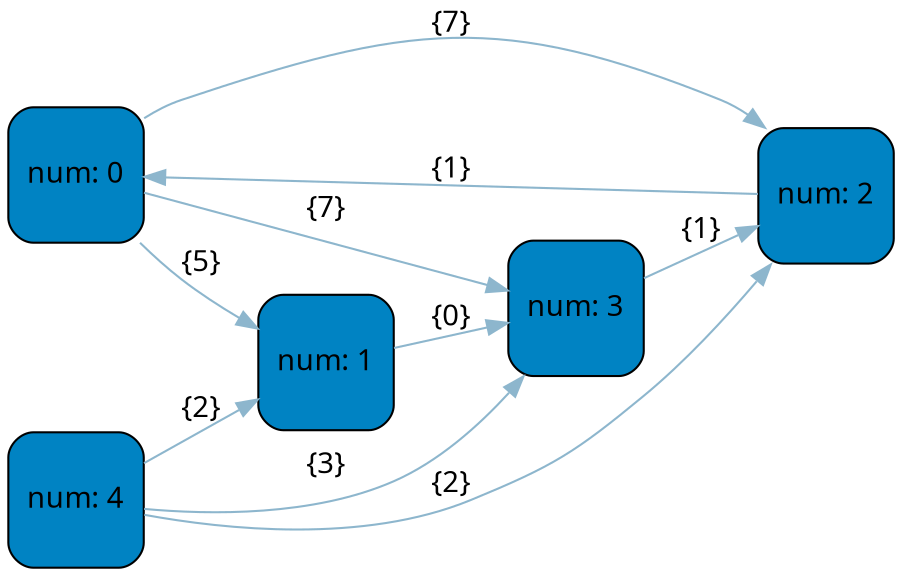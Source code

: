 digraph   
{
rankdir = "LR"
splines = "true"

node0x603000001e40 [shape      = "Mrecord", width = 0.9, height = 0.9,  fillcolor   = "#0083C3", style = "filled", fontcolor= " black", fontname = "Calibri", color = "black", label = "{num: 0}"]
node0x603000001e40 -> node0x603000001e44 [color = "#8DB6CD", style = "", constraint = true, fillcolor = "#8DB6CD",   fontcolor = "", fontname = "Calibri", label = "{5}"]
node0x603000001e40 -> node0x603000001e48 [color = "#8DB6CD", style = "", constraint = true, fillcolor = "#8DB6CD",   fontcolor = "", fontname = "Calibri", label = "{7}"]
node0x603000001e40 -> node0x603000001e4c [color = "#8DB6CD", style = "", constraint = true, fillcolor = "#8DB6CD",   fontcolor = "", fontname = "Calibri", label = "{7}"]
node0x603000001e44 [shape      = "Mrecord", width = 0.9, height = 0.9,  fillcolor   = "#0083C3", style = "filled", fontcolor= " black", fontname = "Calibri", color = "black", label = "{num: 1}"]
node0x603000001e44 -> node0x603000001e4c [color = "#8DB6CD", style = "", constraint = true, fillcolor = "#8DB6CD",   fontcolor = "", fontname = "Calibri", label = "{0}"]
node0x603000001e48 [shape      = "Mrecord", width = 0.9, height = 0.9,  fillcolor   = "#0083C3", style = "filled", fontcolor= " black", fontname = "Calibri", color = "black", label = "{num: 2}"]
node0x603000001e48 -> node0x603000001e40 [color = "#8DB6CD", style = "", constraint = true, fillcolor = "#8DB6CD",   fontcolor = "", fontname = "Calibri", label = "{1}"]
node0x603000001e4c [shape      = "Mrecord", width = 0.9, height = 0.9,  fillcolor   = "#0083C3", style = "filled", fontcolor= " black", fontname = "Calibri", color = "black", label = "{num: 3}"]
node0x603000001e4c -> node0x603000001e48 [color = "#8DB6CD", style = "", constraint = true, fillcolor = "#8DB6CD",   fontcolor = "", fontname = "Calibri", label = "{1}"]
node0x603000001e50 [shape      = "Mrecord", width = 0.9, height = 0.9,  fillcolor   = "#0083C3", style = "filled", fontcolor= " black", fontname = "Calibri", color = "black", label = "{num: 4}"]
node0x603000001e50 -> node0x603000001e44 [color = "#8DB6CD", style = "", constraint = true, fillcolor = "#8DB6CD",   fontcolor = "", fontname = "Calibri", label = "{2}"]
node0x603000001e50 -> node0x603000001e48 [color = "#8DB6CD", style = "", constraint = true, fillcolor = "#8DB6CD",   fontcolor = "", fontname = "Calibri", label = "{2}"]
node0x603000001e50 -> node0x603000001e4c [color = "#8DB6CD", style = "", constraint = true, fillcolor = "#8DB6CD",   fontcolor = "", fontname = "Calibri", label = "{3}"]
}
